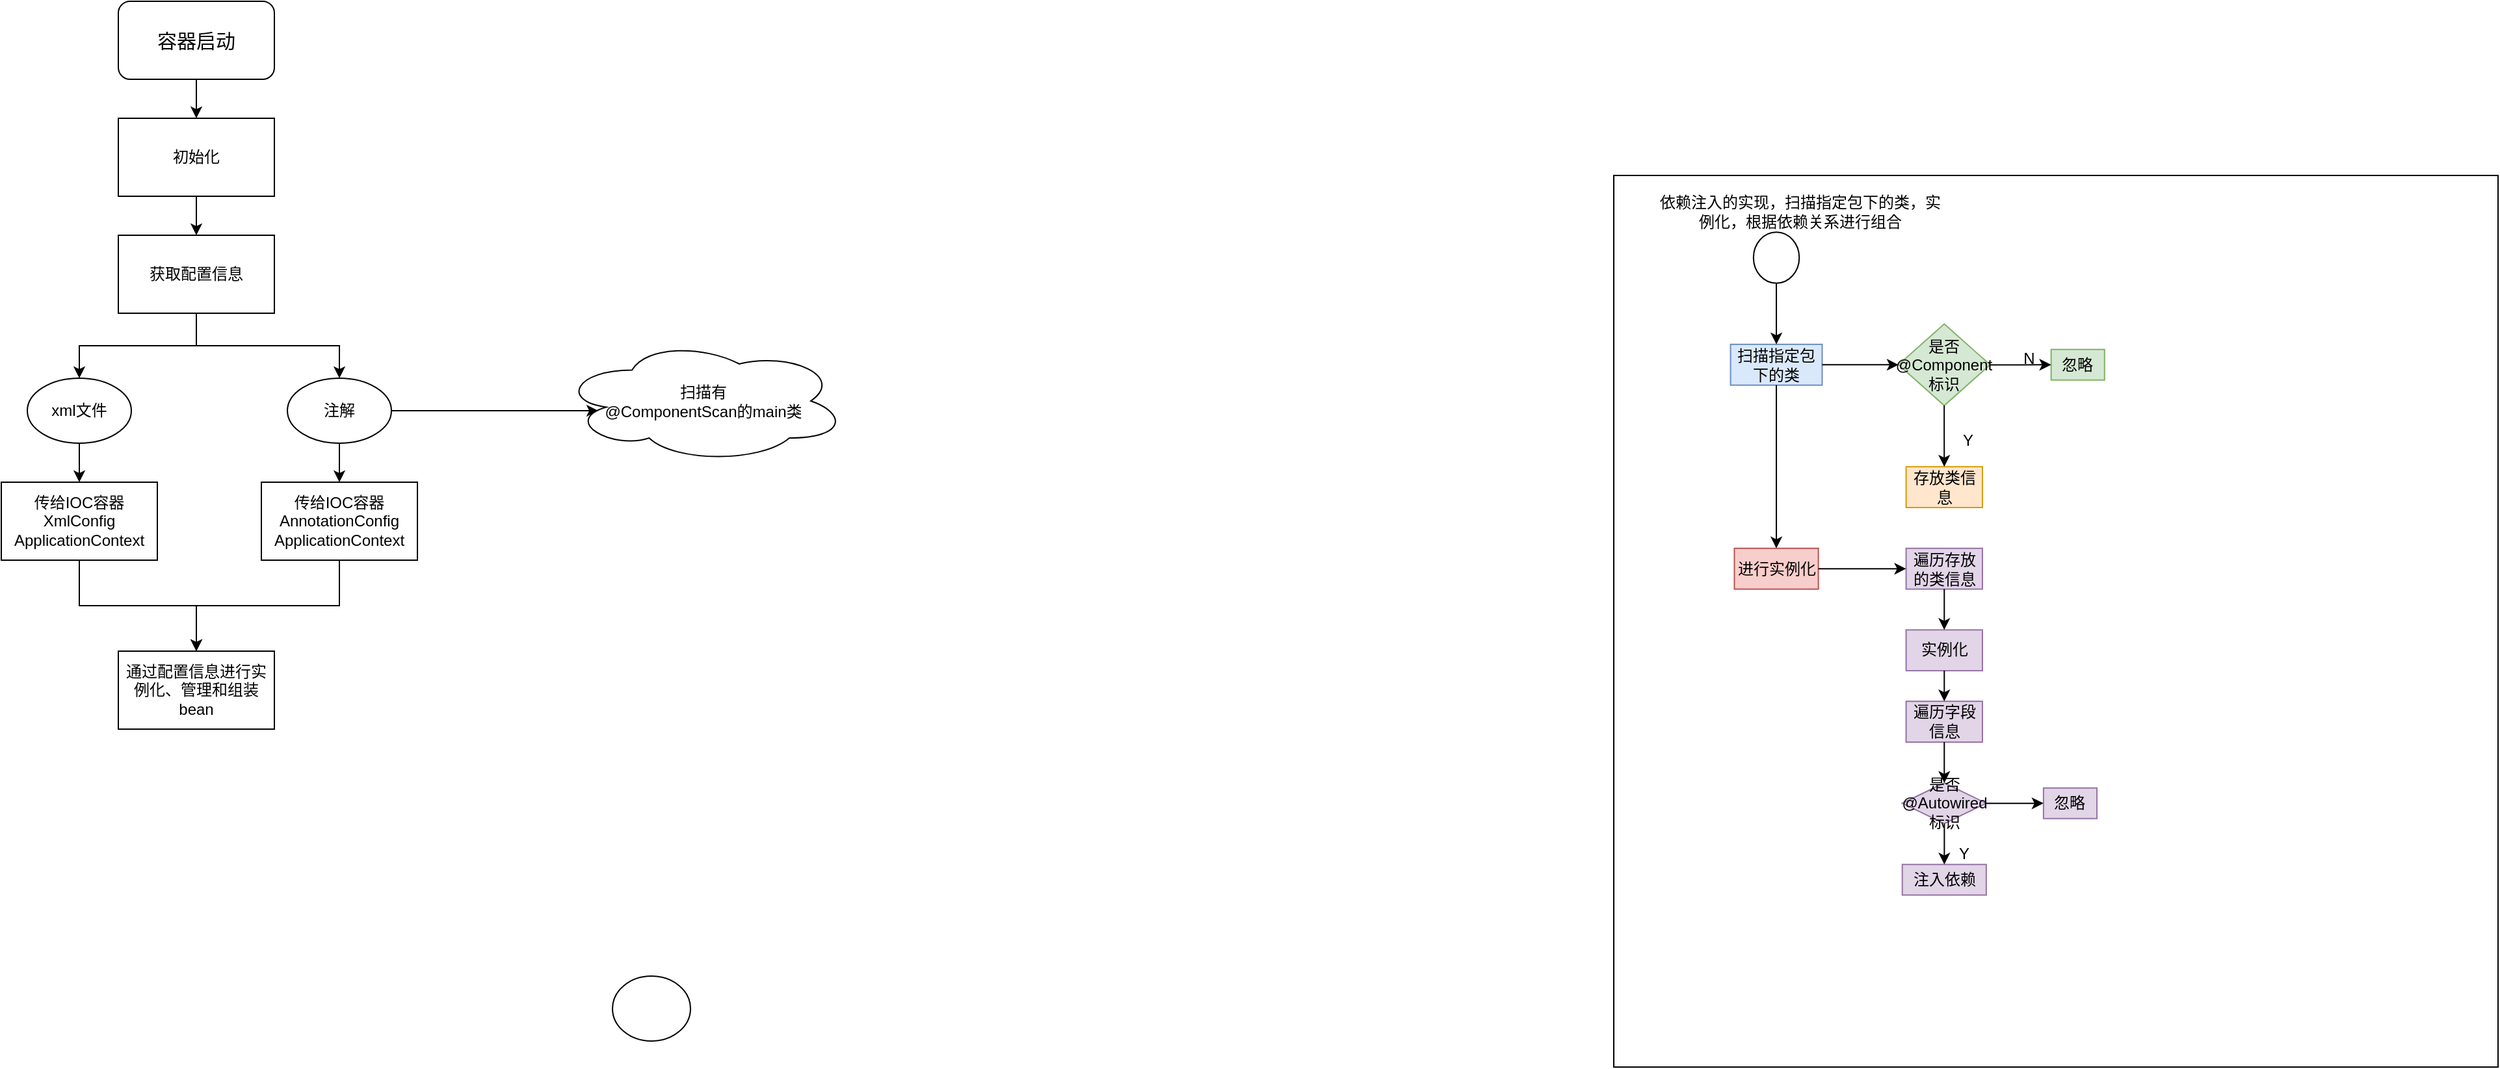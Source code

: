 <mxfile version="21.0.10" type="github">
  <diagram name="第 1 页" id="lUgvGcK6g5rGFBQgpwTD">
    <mxGraphModel dx="1434" dy="764" grid="1" gridSize="10" guides="1" tooltips="1" connect="1" arrows="1" fold="1" page="1" pageScale="1" pageWidth="2500" pageHeight="1600" math="0" shadow="0">
      <root>
        <mxCell id="0" />
        <mxCell id="1" parent="0" />
        <mxCell id="8Lkxm9cinw2jtZtVXZmy-1" value="&lt;font style=&quot;font-size: 15px;&quot;&gt;容器启动&lt;/font&gt;" style="rounded=1;whiteSpace=wrap;html=1;" parent="1" vertex="1">
          <mxGeometry x="100" y="20" width="120" height="60" as="geometry" />
        </mxCell>
        <mxCell id="8Lkxm9cinw2jtZtVXZmy-11" value="" style="edgeStyle=orthogonalEdgeStyle;rounded=0;orthogonalLoop=1;jettySize=auto;html=1;" parent="1" source="8Lkxm9cinw2jtZtVXZmy-1" target="8Lkxm9cinw2jtZtVXZmy-10" edge="1">
          <mxGeometry relative="1" as="geometry">
            <mxPoint x="160" y="80" as="sourcePoint" />
            <mxPoint x="160" y="170" as="targetPoint" />
          </mxGeometry>
        </mxCell>
        <mxCell id="8Lkxm9cinw2jtZtVXZmy-13" value="" style="edgeStyle=orthogonalEdgeStyle;rounded=0;orthogonalLoop=1;jettySize=auto;html=1;" parent="1" source="8Lkxm9cinw2jtZtVXZmy-10" target="8Lkxm9cinw2jtZtVXZmy-12" edge="1">
          <mxGeometry relative="1" as="geometry" />
        </mxCell>
        <mxCell id="8Lkxm9cinw2jtZtVXZmy-10" value="初始化" style="rounded=0;whiteSpace=wrap;html=1;" parent="1" vertex="1">
          <mxGeometry x="100" y="110" width="120" height="60" as="geometry" />
        </mxCell>
        <mxCell id="8Lkxm9cinw2jtZtVXZmy-23" style="edgeStyle=orthogonalEdgeStyle;rounded=0;orthogonalLoop=1;jettySize=auto;html=1;exitX=0.5;exitY=1;exitDx=0;exitDy=0;entryX=0.5;entryY=0;entryDx=0;entryDy=0;" parent="1" source="8Lkxm9cinw2jtZtVXZmy-12" target="8Lkxm9cinw2jtZtVXZmy-17" edge="1">
          <mxGeometry relative="1" as="geometry" />
        </mxCell>
        <mxCell id="8Lkxm9cinw2jtZtVXZmy-24" style="edgeStyle=orthogonalEdgeStyle;rounded=0;orthogonalLoop=1;jettySize=auto;html=1;exitX=0.5;exitY=1;exitDx=0;exitDy=0;" parent="1" source="8Lkxm9cinw2jtZtVXZmy-12" target="8Lkxm9cinw2jtZtVXZmy-14" edge="1">
          <mxGeometry relative="1" as="geometry" />
        </mxCell>
        <mxCell id="8Lkxm9cinw2jtZtVXZmy-12" value="获取配置信息" style="rounded=0;whiteSpace=wrap;html=1;" parent="1" vertex="1">
          <mxGeometry x="100" y="200" width="120" height="60" as="geometry" />
        </mxCell>
        <mxCell id="8Lkxm9cinw2jtZtVXZmy-22" style="edgeStyle=orthogonalEdgeStyle;rounded=0;orthogonalLoop=1;jettySize=auto;html=1;exitX=1;exitY=0.5;exitDx=0;exitDy=0;entryX=0.132;entryY=0.579;entryDx=0;entryDy=0;entryPerimeter=0;" parent="1" source="8Lkxm9cinw2jtZtVXZmy-14" target="8Lkxm9cinw2jtZtVXZmy-15" edge="1">
          <mxGeometry relative="1" as="geometry" />
        </mxCell>
        <mxCell id="8Lkxm9cinw2jtZtVXZmy-27" style="edgeStyle=orthogonalEdgeStyle;rounded=0;orthogonalLoop=1;jettySize=auto;html=1;exitX=0.5;exitY=1;exitDx=0;exitDy=0;" parent="1" source="8Lkxm9cinw2jtZtVXZmy-14" target="8Lkxm9cinw2jtZtVXZmy-26" edge="1">
          <mxGeometry relative="1" as="geometry" />
        </mxCell>
        <mxCell id="8Lkxm9cinw2jtZtVXZmy-14" value="注解" style="ellipse;whiteSpace=wrap;html=1;" parent="1" vertex="1">
          <mxGeometry x="230" y="310" width="80" height="50" as="geometry" />
        </mxCell>
        <mxCell id="8Lkxm9cinw2jtZtVXZmy-15" value="扫描有&lt;br&gt;@ComponentScan的main类" style="ellipse;shape=cloud;whiteSpace=wrap;html=1;" parent="1" vertex="1">
          <mxGeometry x="440" y="280" width="220" height="95" as="geometry" />
        </mxCell>
        <mxCell id="8Lkxm9cinw2jtZtVXZmy-25" style="edgeStyle=orthogonalEdgeStyle;rounded=0;orthogonalLoop=1;jettySize=auto;html=1;exitX=0.5;exitY=1;exitDx=0;exitDy=0;" parent="1" source="8Lkxm9cinw2jtZtVXZmy-17" target="8Lkxm9cinw2jtZtVXZmy-20" edge="1">
          <mxGeometry relative="1" as="geometry" />
        </mxCell>
        <mxCell id="8Lkxm9cinw2jtZtVXZmy-17" value="xml文件" style="ellipse;whiteSpace=wrap;html=1;" parent="1" vertex="1">
          <mxGeometry x="30" y="310" width="80" height="50" as="geometry" />
        </mxCell>
        <mxCell id="8Lkxm9cinw2jtZtVXZmy-29" value="" style="edgeStyle=orthogonalEdgeStyle;rounded=0;orthogonalLoop=1;jettySize=auto;html=1;" parent="1" source="8Lkxm9cinw2jtZtVXZmy-20" target="8Lkxm9cinw2jtZtVXZmy-28" edge="1">
          <mxGeometry relative="1" as="geometry" />
        </mxCell>
        <mxCell id="8Lkxm9cinw2jtZtVXZmy-20" value="传给IOC容器&lt;br&gt;XmlConfig&lt;br&gt;ApplicationContext" style="rounded=0;whiteSpace=wrap;html=1;" parent="1" vertex="1">
          <mxGeometry x="10" y="390" width="120" height="60" as="geometry" />
        </mxCell>
        <mxCell id="8Lkxm9cinw2jtZtVXZmy-30" style="edgeStyle=orthogonalEdgeStyle;rounded=0;orthogonalLoop=1;jettySize=auto;html=1;entryX=0.5;entryY=0;entryDx=0;entryDy=0;" parent="1" source="8Lkxm9cinw2jtZtVXZmy-26" target="8Lkxm9cinw2jtZtVXZmy-28" edge="1">
          <mxGeometry relative="1" as="geometry" />
        </mxCell>
        <mxCell id="8Lkxm9cinw2jtZtVXZmy-26" value="传给IOC容器&lt;br&gt;AnnotationConfig&lt;br&gt;ApplicationContext" style="rounded=0;whiteSpace=wrap;html=1;" parent="1" vertex="1">
          <mxGeometry x="210" y="390" width="120" height="60" as="geometry" />
        </mxCell>
        <mxCell id="8Lkxm9cinw2jtZtVXZmy-28" value="通过配置信息进行实例化、管理和组装bean" style="rounded=0;whiteSpace=wrap;html=1;" parent="1" vertex="1">
          <mxGeometry x="100" y="520" width="120" height="60" as="geometry" />
        </mxCell>
        <mxCell id="4gBQaKOKPIN-fdI8Jq8a-30" value="" style="ellipse;whiteSpace=wrap;html=1;" vertex="1" parent="1">
          <mxGeometry x="480" y="770" width="60" height="50" as="geometry" />
        </mxCell>
        <UserObject label="" tags="依赖注入，扫描包下的类，实例化，根据依赖关系组合" id="4gBQaKOKPIN-fdI8Jq8a-39">
          <mxCell style="rounded=0;whiteSpace=wrap;html=1;container=1;movable=1;resizable=1;rotatable=1;deletable=1;editable=1;locked=0;connectable=1;" vertex="1" parent="1">
            <mxGeometry x="1250" y="154" width="680" height="686" as="geometry">
              <mxRectangle x="1250" y="154" width="50" height="40" as="alternateBounds" />
            </mxGeometry>
          </mxCell>
        </UserObject>
        <mxCell id="4gBQaKOKPIN-fdI8Jq8a-34" value="" style="group" vertex="1" connectable="0" parent="4gBQaKOKPIN-fdI8Jq8a-39">
          <mxGeometry x="89.81" y="43.63" width="551.7" height="596.37" as="geometry" />
        </mxCell>
        <UserObject label="扫描指定包下的类" tags="依赖注入，扫描包下的类，实例化，根据依赖关系组合" id="4gBQaKOKPIN-fdI8Jq8a-1">
          <mxCell style="rounded=0;whiteSpace=wrap;html=1;fillColor=#dae8fc;strokeColor=#6c8ebf;" vertex="1" parent="4gBQaKOKPIN-fdI8Jq8a-34">
            <mxGeometry y="86.317" width="70.43" height="31.388" as="geometry" />
          </mxCell>
        </UserObject>
        <UserObject label="" tags="依赖注入，扫描包下的类，实例化，根据依赖关系组合" id="4gBQaKOKPIN-fdI8Jq8a-3">
          <mxCell style="edgeStyle=orthogonalEdgeStyle;rounded=0;orthogonalLoop=1;jettySize=auto;html=1;exitX=0.5;exitY=1;exitDx=0;exitDy=0;entryX=0.5;entryY=0;entryDx=0;entryDy=0;" edge="1" parent="4gBQaKOKPIN-fdI8Jq8a-34" source="4gBQaKOKPIN-fdI8Jq8a-2" target="4gBQaKOKPIN-fdI8Jq8a-1">
            <mxGeometry relative="1" as="geometry" />
          </mxCell>
        </UserObject>
        <UserObject label="" tags="依赖注入，扫描包下的类，实例化，根据依赖关系组合" id="4gBQaKOKPIN-fdI8Jq8a-2">
          <mxCell style="ellipse;whiteSpace=wrap;html=1;" vertex="1" parent="4gBQaKOKPIN-fdI8Jq8a-34">
            <mxGeometry x="17.607" width="35.215" height="39.235" as="geometry" />
          </mxCell>
        </UserObject>
        <UserObject label="是否@Component&lt;br&gt;标识" tags="依赖注入，扫描包下的类，实例化，根据依赖关系组合" id="4gBQaKOKPIN-fdI8Jq8a-4">
          <mxCell style="rhombus;whiteSpace=wrap;html=1;fillColor=#d5e8d4;strokeColor=#82b366;rounded=0;" vertex="1" parent="4gBQaKOKPIN-fdI8Jq8a-34">
            <mxGeometry x="129.121" y="70.623" width="70.43" height="62.776" as="geometry" />
          </mxCell>
        </UserObject>
        <UserObject label="" tags="依赖注入，扫描包下的类，实例化，根据依赖关系组合" id="4gBQaKOKPIN-fdI8Jq8a-5">
          <mxCell style="edgeStyle=orthogonalEdgeStyle;rounded=0;orthogonalLoop=1;jettySize=auto;html=1;" edge="1" parent="4gBQaKOKPIN-fdI8Jq8a-34" source="4gBQaKOKPIN-fdI8Jq8a-1" target="4gBQaKOKPIN-fdI8Jq8a-4">
            <mxGeometry relative="1" as="geometry" />
          </mxCell>
        </UserObject>
        <UserObject label="忽略" tags="依赖注入，扫描包下的类，实例化，根据依赖关系组合" id="4gBQaKOKPIN-fdI8Jq8a-6">
          <mxCell style="whiteSpace=wrap;html=1;fillColor=#d5e8d4;strokeColor=#82b366;rounded=0;" vertex="1" parent="4gBQaKOKPIN-fdI8Jq8a-34">
            <mxGeometry x="246.504" y="90.24" width="41.084" height="23.541" as="geometry" />
          </mxCell>
        </UserObject>
        <UserObject label="" tags="依赖注入，扫描包下的类，实例化，根据依赖关系组合" id="4gBQaKOKPIN-fdI8Jq8a-7">
          <mxCell style="edgeStyle=orthogonalEdgeStyle;rounded=0;orthogonalLoop=1;jettySize=auto;html=1;" edge="1" parent="4gBQaKOKPIN-fdI8Jq8a-34" source="4gBQaKOKPIN-fdI8Jq8a-4" target="4gBQaKOKPIN-fdI8Jq8a-6">
            <mxGeometry relative="1" as="geometry" />
          </mxCell>
        </UserObject>
        <UserObject label="存放类信息" tags="依赖注入，扫描包下的类，实例化，根据依赖关系组合" id="4gBQaKOKPIN-fdI8Jq8a-8">
          <mxCell style="whiteSpace=wrap;html=1;fillColor=#ffe6cc;strokeColor=#d79b00;rounded=0;" vertex="1" parent="4gBQaKOKPIN-fdI8Jq8a-34">
            <mxGeometry x="134.99" y="180.48" width="58.691" height="31.388" as="geometry" />
          </mxCell>
        </UserObject>
        <UserObject label="" tags="依赖注入，扫描包下的类，实例化，根据依赖关系组合" id="4gBQaKOKPIN-fdI8Jq8a-9">
          <mxCell style="edgeStyle=orthogonalEdgeStyle;rounded=0;orthogonalLoop=1;jettySize=auto;html=1;" edge="1" parent="4gBQaKOKPIN-fdI8Jq8a-34" source="4gBQaKOKPIN-fdI8Jq8a-4" target="4gBQaKOKPIN-fdI8Jq8a-8">
            <mxGeometry relative="1" as="geometry" />
          </mxCell>
        </UserObject>
        <UserObject label="N" tags="依赖注入，扫描包下的类，实例化，根据依赖关系组合" id="4gBQaKOKPIN-fdI8Jq8a-10">
          <mxCell style="text;html=1;align=center;verticalAlign=middle;resizable=0;points=[];autosize=1;strokeColor=none;fillColor=none;" vertex="1" parent="4gBQaKOKPIN-fdI8Jq8a-34">
            <mxGeometry x="214.224" y="82.393" width="30" height="30" as="geometry" />
          </mxCell>
        </UserObject>
        <UserObject label="Y" tags="依赖注入，扫描包下的类，实例化，根据依赖关系组合" id="4gBQaKOKPIN-fdI8Jq8a-11">
          <mxCell style="text;html=1;align=center;verticalAlign=middle;resizable=0;points=[];autosize=1;strokeColor=none;fillColor=none;" vertex="1" parent="4gBQaKOKPIN-fdI8Jq8a-34">
            <mxGeometry x="167.271" y="145.169" width="30" height="30" as="geometry" />
          </mxCell>
        </UserObject>
        <UserObject label="进行实例化" tags="依赖注入，扫描包下的类，实例化，根据依赖关系组合" id="4gBQaKOKPIN-fdI8Jq8a-12">
          <mxCell style="whiteSpace=wrap;html=1;fillColor=#f8cecc;strokeColor=#b85450;rounded=0;" vertex="1" parent="4gBQaKOKPIN-fdI8Jq8a-34">
            <mxGeometry x="2.935" y="243.256" width="64.561" height="31.388" as="geometry" />
          </mxCell>
        </UserObject>
        <UserObject label="" tags="依赖注入，扫描包下的类，实例化，根据依赖关系组合" id="4gBQaKOKPIN-fdI8Jq8a-13">
          <mxCell style="edgeStyle=orthogonalEdgeStyle;rounded=0;orthogonalLoop=1;jettySize=auto;html=1;" edge="1" parent="4gBQaKOKPIN-fdI8Jq8a-34" source="4gBQaKOKPIN-fdI8Jq8a-1" target="4gBQaKOKPIN-fdI8Jq8a-12">
            <mxGeometry relative="1" as="geometry" />
          </mxCell>
        </UserObject>
        <UserObject label="遍历存放的类信息" tags="依赖注入，扫描包下的类，实例化，根据依赖关系组合" id="4gBQaKOKPIN-fdI8Jq8a-14">
          <mxCell style="whiteSpace=wrap;html=1;fillColor=#e1d5e7;strokeColor=#9673a6;rounded=0;" vertex="1" parent="4gBQaKOKPIN-fdI8Jq8a-34">
            <mxGeometry x="134.99" y="243.256" width="58.691" height="31.388" as="geometry" />
          </mxCell>
        </UserObject>
        <UserObject label="" tags="依赖注入，扫描包下的类，实例化，根据依赖关系组合" id="4gBQaKOKPIN-fdI8Jq8a-20">
          <mxCell style="edgeStyle=orthogonalEdgeStyle;rounded=0;orthogonalLoop=1;jettySize=auto;html=1;exitX=1;exitY=0.5;exitDx=0;exitDy=0;entryX=0;entryY=0.5;entryDx=0;entryDy=0;" edge="1" parent="4gBQaKOKPIN-fdI8Jq8a-34" source="4gBQaKOKPIN-fdI8Jq8a-12" target="4gBQaKOKPIN-fdI8Jq8a-14">
            <mxGeometry relative="1" as="geometry" />
          </mxCell>
        </UserObject>
        <UserObject label="实例化" tags="依赖注入，扫描包下的类，实例化，根据依赖关系组合" id="4gBQaKOKPIN-fdI8Jq8a-16">
          <mxCell style="whiteSpace=wrap;html=1;fillColor=#e1d5e7;strokeColor=#9673a6;rounded=0;" vertex="1" parent="4gBQaKOKPIN-fdI8Jq8a-34">
            <mxGeometry x="134.99" y="306.032" width="58.691" height="31.388" as="geometry" />
          </mxCell>
        </UserObject>
        <UserObject label="" tags="依赖注入，扫描包下的类，实例化，根据依赖关系组合" id="4gBQaKOKPIN-fdI8Jq8a-17">
          <mxCell style="edgeStyle=orthogonalEdgeStyle;rounded=0;orthogonalLoop=1;jettySize=auto;html=1;" edge="1" parent="4gBQaKOKPIN-fdI8Jq8a-34" source="4gBQaKOKPIN-fdI8Jq8a-14" target="4gBQaKOKPIN-fdI8Jq8a-16">
            <mxGeometry relative="1" as="geometry" />
          </mxCell>
        </UserObject>
        <UserObject label="遍历字段信息" tags="依赖注入，扫描包下的类，实例化，根据依赖关系组合" id="4gBQaKOKPIN-fdI8Jq8a-18">
          <mxCell style="whiteSpace=wrap;html=1;fillColor=#e1d5e7;strokeColor=#9673a6;rounded=0;" vertex="1" parent="4gBQaKOKPIN-fdI8Jq8a-34">
            <mxGeometry x="134.99" y="360.961" width="58.691" height="31.388" as="geometry" />
          </mxCell>
        </UserObject>
        <UserObject label="" tags="依赖注入，扫描包下的类，实例化，根据依赖关系组合" id="4gBQaKOKPIN-fdI8Jq8a-19">
          <mxCell style="edgeStyle=orthogonalEdgeStyle;rounded=0;orthogonalLoop=1;jettySize=auto;html=1;" edge="1" parent="4gBQaKOKPIN-fdI8Jq8a-34" source="4gBQaKOKPIN-fdI8Jq8a-16" target="4gBQaKOKPIN-fdI8Jq8a-18">
            <mxGeometry relative="1" as="geometry" />
          </mxCell>
        </UserObject>
        <UserObject label="是否&lt;br&gt;@Autowired标识" tags="依赖注入，扫描包下的类，实例化，根据依赖关系组合" id="4gBQaKOKPIN-fdI8Jq8a-23">
          <mxCell style="rhombus;whiteSpace=wrap;html=1;fillColor=#e1d5e7;strokeColor=#9673a6;rounded=0;" vertex="1" parent="4gBQaKOKPIN-fdI8Jq8a-34">
            <mxGeometry x="132.056" y="423.737" width="64.561" height="31.388" as="geometry" />
          </mxCell>
        </UserObject>
        <UserObject label="" tags="依赖注入，扫描包下的类，实例化，根据依赖关系组合" id="4gBQaKOKPIN-fdI8Jq8a-24">
          <mxCell style="edgeStyle=orthogonalEdgeStyle;rounded=0;orthogonalLoop=1;jettySize=auto;html=1;" edge="1" parent="4gBQaKOKPIN-fdI8Jq8a-34" source="4gBQaKOKPIN-fdI8Jq8a-18" target="4gBQaKOKPIN-fdI8Jq8a-23">
            <mxGeometry relative="1" as="geometry" />
          </mxCell>
        </UserObject>
        <UserObject label="注入依赖" tags="依赖注入，扫描包下的类，实例化，根据依赖关系组合" id="4gBQaKOKPIN-fdI8Jq8a-25">
          <mxCell style="whiteSpace=wrap;html=1;fillColor=#e1d5e7;strokeColor=#9673a6;rounded=0;" vertex="1" parent="4gBQaKOKPIN-fdI8Jq8a-34">
            <mxGeometry x="132.056" y="486.512" width="64.561" height="23.541" as="geometry" />
          </mxCell>
        </UserObject>
        <UserObject label="" tags="依赖注入，扫描包下的类，实例化，根据依赖关系组合" id="4gBQaKOKPIN-fdI8Jq8a-26">
          <mxCell style="edgeStyle=orthogonalEdgeStyle;rounded=0;orthogonalLoop=1;jettySize=auto;html=1;" edge="1" parent="4gBQaKOKPIN-fdI8Jq8a-34" source="4gBQaKOKPIN-fdI8Jq8a-23" target="4gBQaKOKPIN-fdI8Jq8a-25">
            <mxGeometry relative="1" as="geometry" />
          </mxCell>
        </UserObject>
        <UserObject label="Y" tags="依赖注入，扫描包下的类，实例化，根据依赖关系组合" id="4gBQaKOKPIN-fdI8Jq8a-27">
          <mxCell style="text;html=1;align=center;verticalAlign=middle;resizable=0;points=[];autosize=1;strokeColor=none;fillColor=none;" vertex="1" parent="4gBQaKOKPIN-fdI8Jq8a-34">
            <mxGeometry x="164.336" y="462.971" width="30" height="30" as="geometry" />
          </mxCell>
        </UserObject>
        <UserObject label="忽略" tags="依赖注入，扫描包下的类，实例化，根据依赖关系组合" id="4gBQaKOKPIN-fdI8Jq8a-28">
          <mxCell style="whiteSpace=wrap;html=1;fillColor=#e1d5e7;strokeColor=#9673a6;rounded=0;" vertex="1" parent="4gBQaKOKPIN-fdI8Jq8a-34">
            <mxGeometry x="240.635" y="427.66" width="41.084" height="23.541" as="geometry" />
          </mxCell>
        </UserObject>
        <UserObject label="" tags="依赖注入，扫描包下的类，实例化，根据依赖关系组合" id="4gBQaKOKPIN-fdI8Jq8a-29">
          <mxCell style="edgeStyle=orthogonalEdgeStyle;rounded=0;orthogonalLoop=1;jettySize=auto;html=1;" edge="1" parent="4gBQaKOKPIN-fdI8Jq8a-34" source="4gBQaKOKPIN-fdI8Jq8a-23" target="4gBQaKOKPIN-fdI8Jq8a-28">
            <mxGeometry relative="1" as="geometry" />
          </mxCell>
        </UserObject>
        <mxCell id="4gBQaKOKPIN-fdI8Jq8a-40" value="依赖注入的实现，扫描指定包下的类，实例化，根据依赖关系进行组合" style="text;html=1;strokeColor=none;fillColor=none;align=center;verticalAlign=middle;whiteSpace=wrap;rounded=0;" vertex="1" parent="4gBQaKOKPIN-fdI8Jq8a-39">
          <mxGeometry x="30.08" y="10" width="227" height="36" as="geometry" />
        </mxCell>
      </root>
    </mxGraphModel>
  </diagram>
</mxfile>
